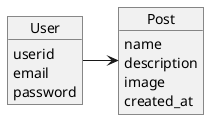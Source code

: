 
@startuml

object User
User : userid
User : email
User : password

object Post
Post : name
Post : description
Post : image
Post : created_at

User -> Post


@enduml